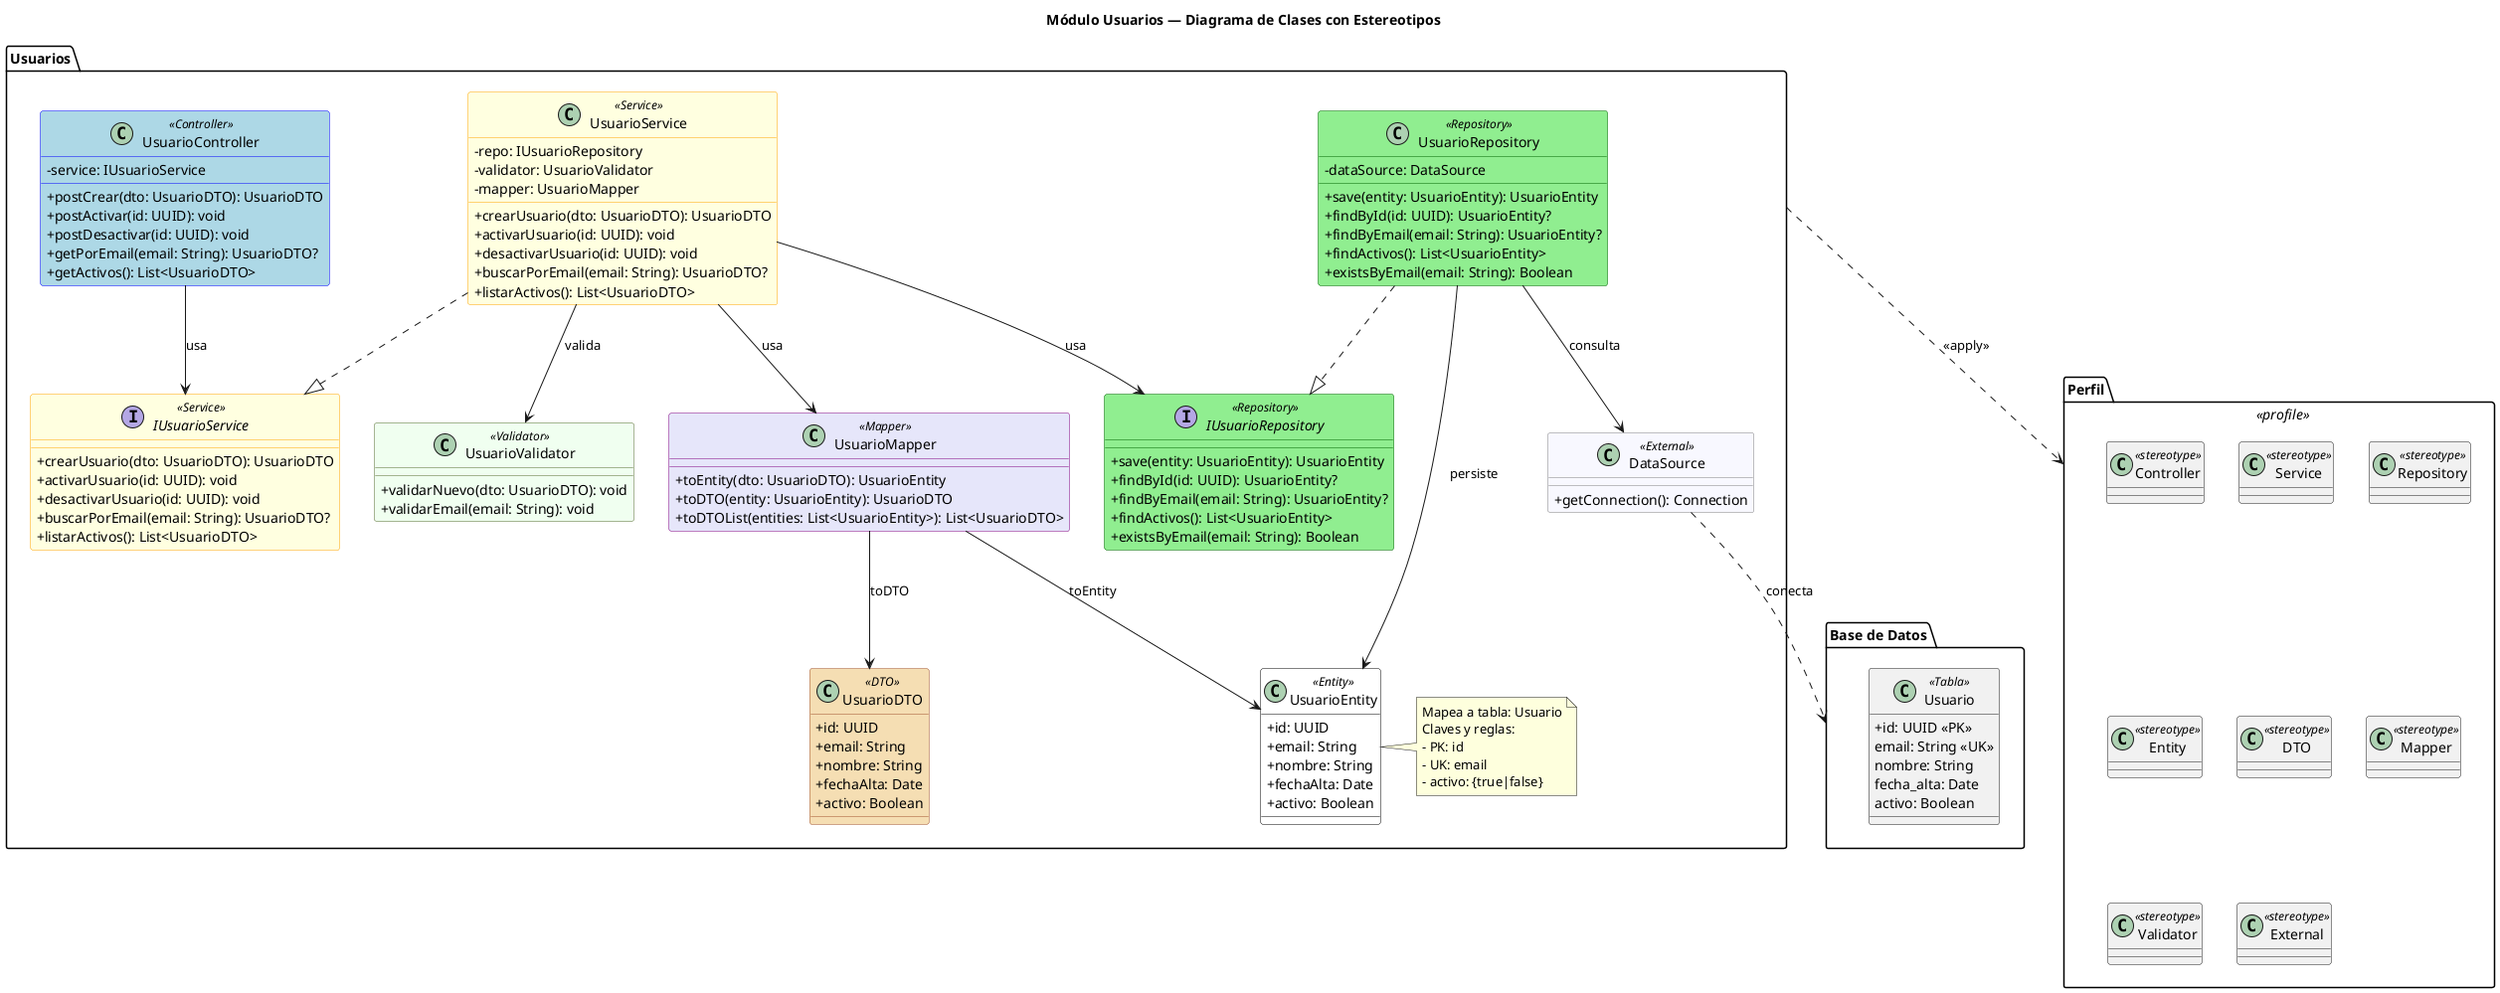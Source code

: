 @startuml
title Módulo Usuarios — Diagrama de Clases con Estereotipos

skinparam shadowing false
skinparam classAttributeIconSize 0

' ---- Estilos por estereotipo ----
skinparam class {
  BackgroundColor<<Controller>> LightBlue
  BorderColor<<Controller>> Blue

  BackgroundColor<<Service>> LightYellow
  BorderColor<<Service>> Orange

  BackgroundColor<<Repository>> LightGreen
  BorderColor<<Repository>> DarkGreen

  BackgroundColor<<Entity>> White
  BorderColor<<Entity>> Black

  BackgroundColor<<DTO>> Wheat
  BorderColor<<DTO>> Sienna

  BackgroundColor<<Mapper>> Lavender
  BorderColor<<Mapper>> Purple

  BackgroundColor<<Validator>> HoneyDew
  BorderColor<<Validator>> DarkOliveGreen

  BackgroundColor<<External>> GhostWhite
  BorderColor<<External>> Gray
}

' ---- Perfil emulado (opcional) ----
package "Perfil" <<profile>> {
  class «Controller» <<stereotype>>
  class «Service» <<stereotype>>
  class «Repository» <<stereotype>>
  class «Entity» <<stereotype>>
  class «DTO» <<stereotype>>
  class «Mapper» <<stereotype>>
  class «Validator» <<stereotype>>
  class «External» <<stereotype>>
}

' ==================== MODELO USUARIOS ====================
package "Usuarios" {
  ' ---- Entity según la tabla Usuario ----
    class UsuarioEntity <<Entity>> {
      +id: UUID
      +email: String
      +nombre: String
      +fechaAlta: Date
      +activo: Boolean
    }

  note right of UsuarioEntity
    Mapea a tabla: Usuario
    Claves y reglas:
    - PK: id
    - UK: email
    - activo: {true|false}
  end note

  ' ---- DTO expuesto por la API/capa de servicio ----
  class UsuarioDTO <<DTO>> {
    +id: UUID
    +email: String
    +nombre: String
    +fechaAlta: Date
    +activo: Boolean
  }

  ' ---- Interfaces (contratos) ----
  interface IUsuarioService <<Service>> {
    +crearUsuario(dto: UsuarioDTO): UsuarioDTO
    +activarUsuario(id: UUID): void
    +desactivarUsuario(id: UUID): void
    +buscarPorEmail(email: String): UsuarioDTO?
    +listarActivos(): List<UsuarioDTO>
  }

  interface IUsuarioRepository <<Repository>> {
    +save(entity: UsuarioEntity): UsuarioEntity
    +findById(id: UUID): UsuarioEntity?
    +findByEmail(email: String): UsuarioEntity?
    +findActivos(): List<UsuarioEntity>
    +existsByEmail(email: String): Boolean
  }

  ' ---- Implementaciones ----
  class UsuarioService <<Service>> {
    -repo: IUsuarioRepository
    -validator: UsuarioValidator
    -mapper: UsuarioMapper
    +crearUsuario(dto: UsuarioDTO): UsuarioDTO
    +activarUsuario(id: UUID): void
    +desactivarUsuario(id: UUID): void
    +buscarPorEmail(email: String): UsuarioDTO?
    +listarActivos(): List<UsuarioDTO>
  }

  class UsuarioRepository <<Repository>> {
    -dataSource: DataSource
    +save(entity: UsuarioEntity): UsuarioEntity
    +findById(id: UUID): UsuarioEntity?
    +findByEmail(email: String): UsuarioEntity?
    +findActivos(): List<UsuarioEntity>
    +existsByEmail(email: String): Boolean
  }

  class UsuarioController <<Controller>> {
    -service: IUsuarioService
    +postCrear(dto: UsuarioDTO): UsuarioDTO
    +postActivar(id: UUID): void
    +postDesactivar(id: UUID): void
    +getPorEmail(email: String): UsuarioDTO?
    +getActivos(): List<UsuarioDTO>
  }

  class UsuarioMapper <<Mapper>> {
    +toEntity(dto: UsuarioDTO): UsuarioEntity
    +toDTO(entity: UsuarioEntity): UsuarioDTO
    +toDTOList(entities: List<UsuarioEntity>): List<UsuarioDTO>
  }

  class UsuarioValidator <<Validator>> {
    +validarNuevo(dto: UsuarioDTO): void
    +validarEmail(email: String): void
  }

  class DataSource <<External>> {
    +getConnection(): Connection
  }

  ' ---- Relaciones entre capas ----
  UsuarioController --> IUsuarioService : usa
  UsuarioService ..|> IUsuarioService
  UsuarioService --> IUsuarioRepository : usa
  UsuarioRepository ..|> IUsuarioRepository

  UsuarioService --> UsuarioValidator : valida
  UsuarioService --> UsuarioMapper : usa

  UsuarioRepository --> DataSource : consulta
  UsuarioRepository --> UsuarioEntity : persiste

  UsuarioMapper --> UsuarioEntity: toEntity
  UsuarioMapper --> UsuarioDTO: toDTO
}
' ==================== BASE DE DATOS ====================
package "Base de Datos" {
  class Usuario <<Tabla>> {
    +id: UUID <<PK>>
    email: String <<UK>>
    nombre: String
    fecha_alta: Date
    activo: Boolean
  }
}
' ---- Relación entre paquetes ----
"Usuarios" ..> "Perfil" : <<apply>>
"DataSource" ..> "Base de Datos" : conecta

@enduml
